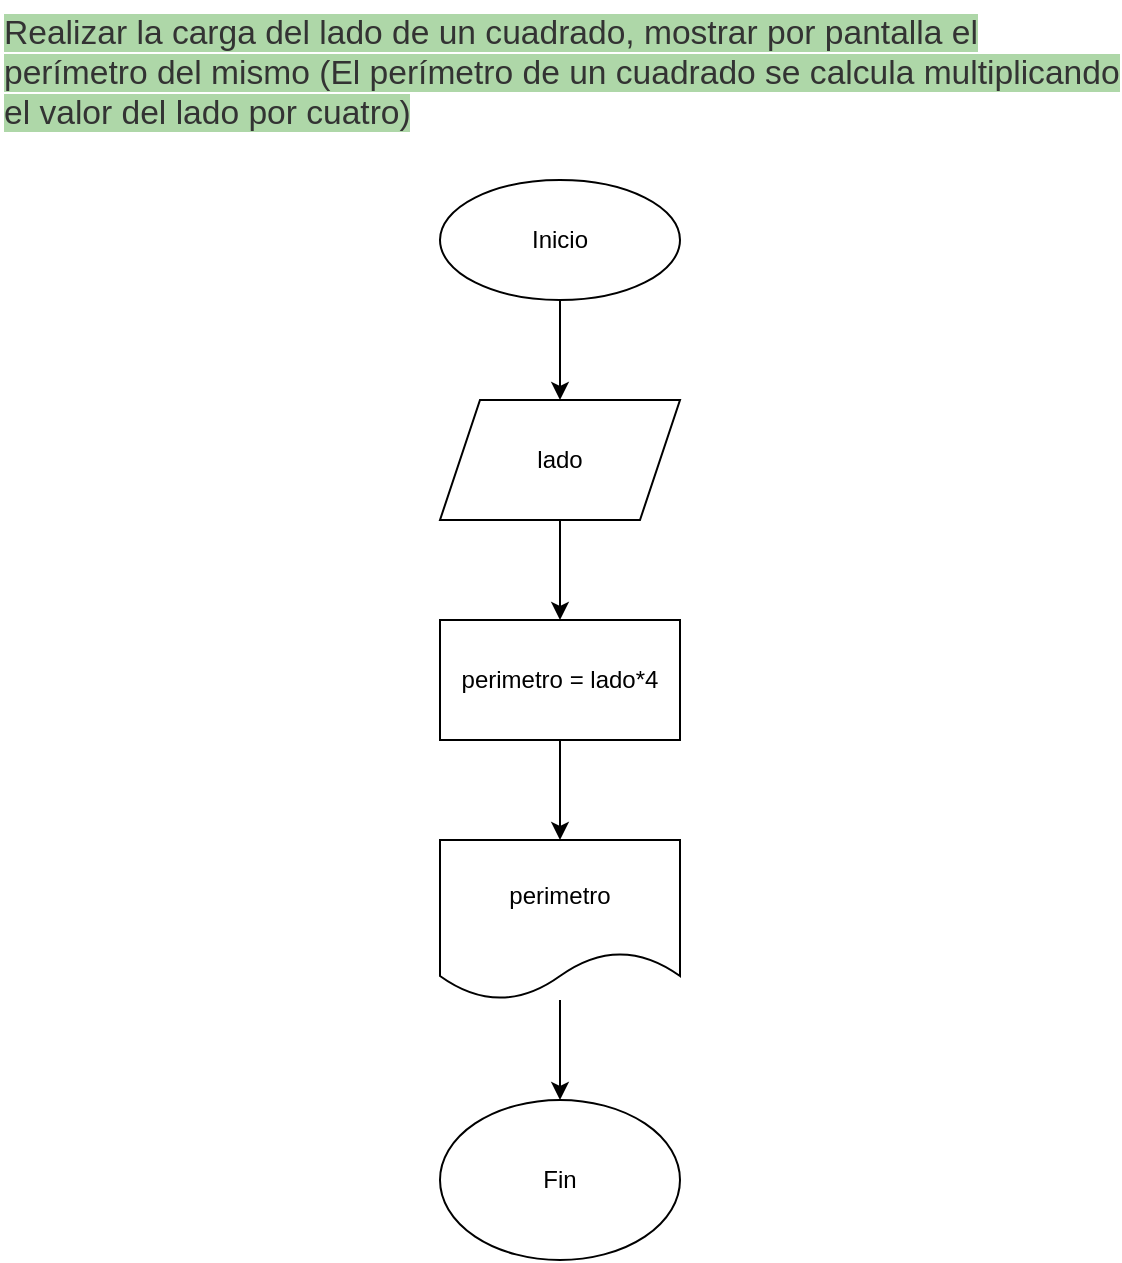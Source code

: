 <mxfile version="20.6.0" type="device"><diagram id="OwhDvTNGdopLx0TGb5WN" name="Página-1"><mxGraphModel dx="868" dy="450" grid="1" gridSize="10" guides="1" tooltips="1" connect="1" arrows="1" fold="1" page="1" pageScale="1" pageWidth="827" pageHeight="1169" math="0" shadow="0"><root><mxCell id="0"/><mxCell id="1" parent="0"/><mxCell id="P784zeutl3hpU6kU2QaJ-1" value="&lt;span style=&quot;color: rgb(51, 51, 51); font-family: sans-serif, arial; font-size: 16.8px; font-style: normal; font-variant-ligatures: normal; font-variant-caps: normal; font-weight: 400; letter-spacing: normal; orphans: 2; text-align: left; text-indent: 0px; text-transform: none; widows: 2; word-spacing: 0px; -webkit-text-stroke-width: 0px; background-color: rgb(174, 215, 168); text-decoration-thickness: initial; text-decoration-style: initial; text-decoration-color: initial; float: none; display: inline !important;&quot;&gt;Realizar la carga del lado de un cuadrado, mostrar por pantalla el perímetro del mismo (El perímetro de un cuadrado se calcula multiplicando el valor del lado por cuatro)&lt;/span&gt;" style="text;whiteSpace=wrap;html=1;" vertex="1" parent="1"><mxGeometry x="134" y="10" width="560" height="80" as="geometry"/></mxCell><mxCell id="P784zeutl3hpU6kU2QaJ-7" value="" style="edgeStyle=orthogonalEdgeStyle;rounded=0;orthogonalLoop=1;jettySize=auto;html=1;" edge="1" parent="1" source="P784zeutl3hpU6kU2QaJ-2" target="P784zeutl3hpU6kU2QaJ-3"><mxGeometry relative="1" as="geometry"/></mxCell><mxCell id="P784zeutl3hpU6kU2QaJ-2" value="Inicio" style="ellipse;whiteSpace=wrap;html=1;" vertex="1" parent="1"><mxGeometry x="354" y="100" width="120" height="60" as="geometry"/></mxCell><mxCell id="P784zeutl3hpU6kU2QaJ-8" value="" style="edgeStyle=orthogonalEdgeStyle;rounded=0;orthogonalLoop=1;jettySize=auto;html=1;" edge="1" parent="1" source="P784zeutl3hpU6kU2QaJ-3" target="P784zeutl3hpU6kU2QaJ-4"><mxGeometry relative="1" as="geometry"/></mxCell><mxCell id="P784zeutl3hpU6kU2QaJ-3" value="lado" style="shape=parallelogram;perimeter=parallelogramPerimeter;whiteSpace=wrap;html=1;fixedSize=1;" vertex="1" parent="1"><mxGeometry x="354" y="210" width="120" height="60" as="geometry"/></mxCell><mxCell id="P784zeutl3hpU6kU2QaJ-9" value="" style="edgeStyle=orthogonalEdgeStyle;rounded=0;orthogonalLoop=1;jettySize=auto;html=1;" edge="1" parent="1" source="P784zeutl3hpU6kU2QaJ-4" target="P784zeutl3hpU6kU2QaJ-5"><mxGeometry relative="1" as="geometry"/></mxCell><mxCell id="P784zeutl3hpU6kU2QaJ-4" value="perimetro = lado*4" style="rounded=0;whiteSpace=wrap;html=1;" vertex="1" parent="1"><mxGeometry x="354" y="320" width="120" height="60" as="geometry"/></mxCell><mxCell id="P784zeutl3hpU6kU2QaJ-10" value="" style="edgeStyle=orthogonalEdgeStyle;rounded=0;orthogonalLoop=1;jettySize=auto;html=1;" edge="1" parent="1" source="P784zeutl3hpU6kU2QaJ-5" target="P784zeutl3hpU6kU2QaJ-6"><mxGeometry relative="1" as="geometry"/></mxCell><mxCell id="P784zeutl3hpU6kU2QaJ-5" value="perimetro" style="shape=document;whiteSpace=wrap;html=1;boundedLbl=1;" vertex="1" parent="1"><mxGeometry x="354" y="430" width="120" height="80" as="geometry"/></mxCell><mxCell id="P784zeutl3hpU6kU2QaJ-6" value="Fin" style="ellipse;whiteSpace=wrap;html=1;" vertex="1" parent="1"><mxGeometry x="354" y="560" width="120" height="80" as="geometry"/></mxCell></root></mxGraphModel></diagram></mxfile>